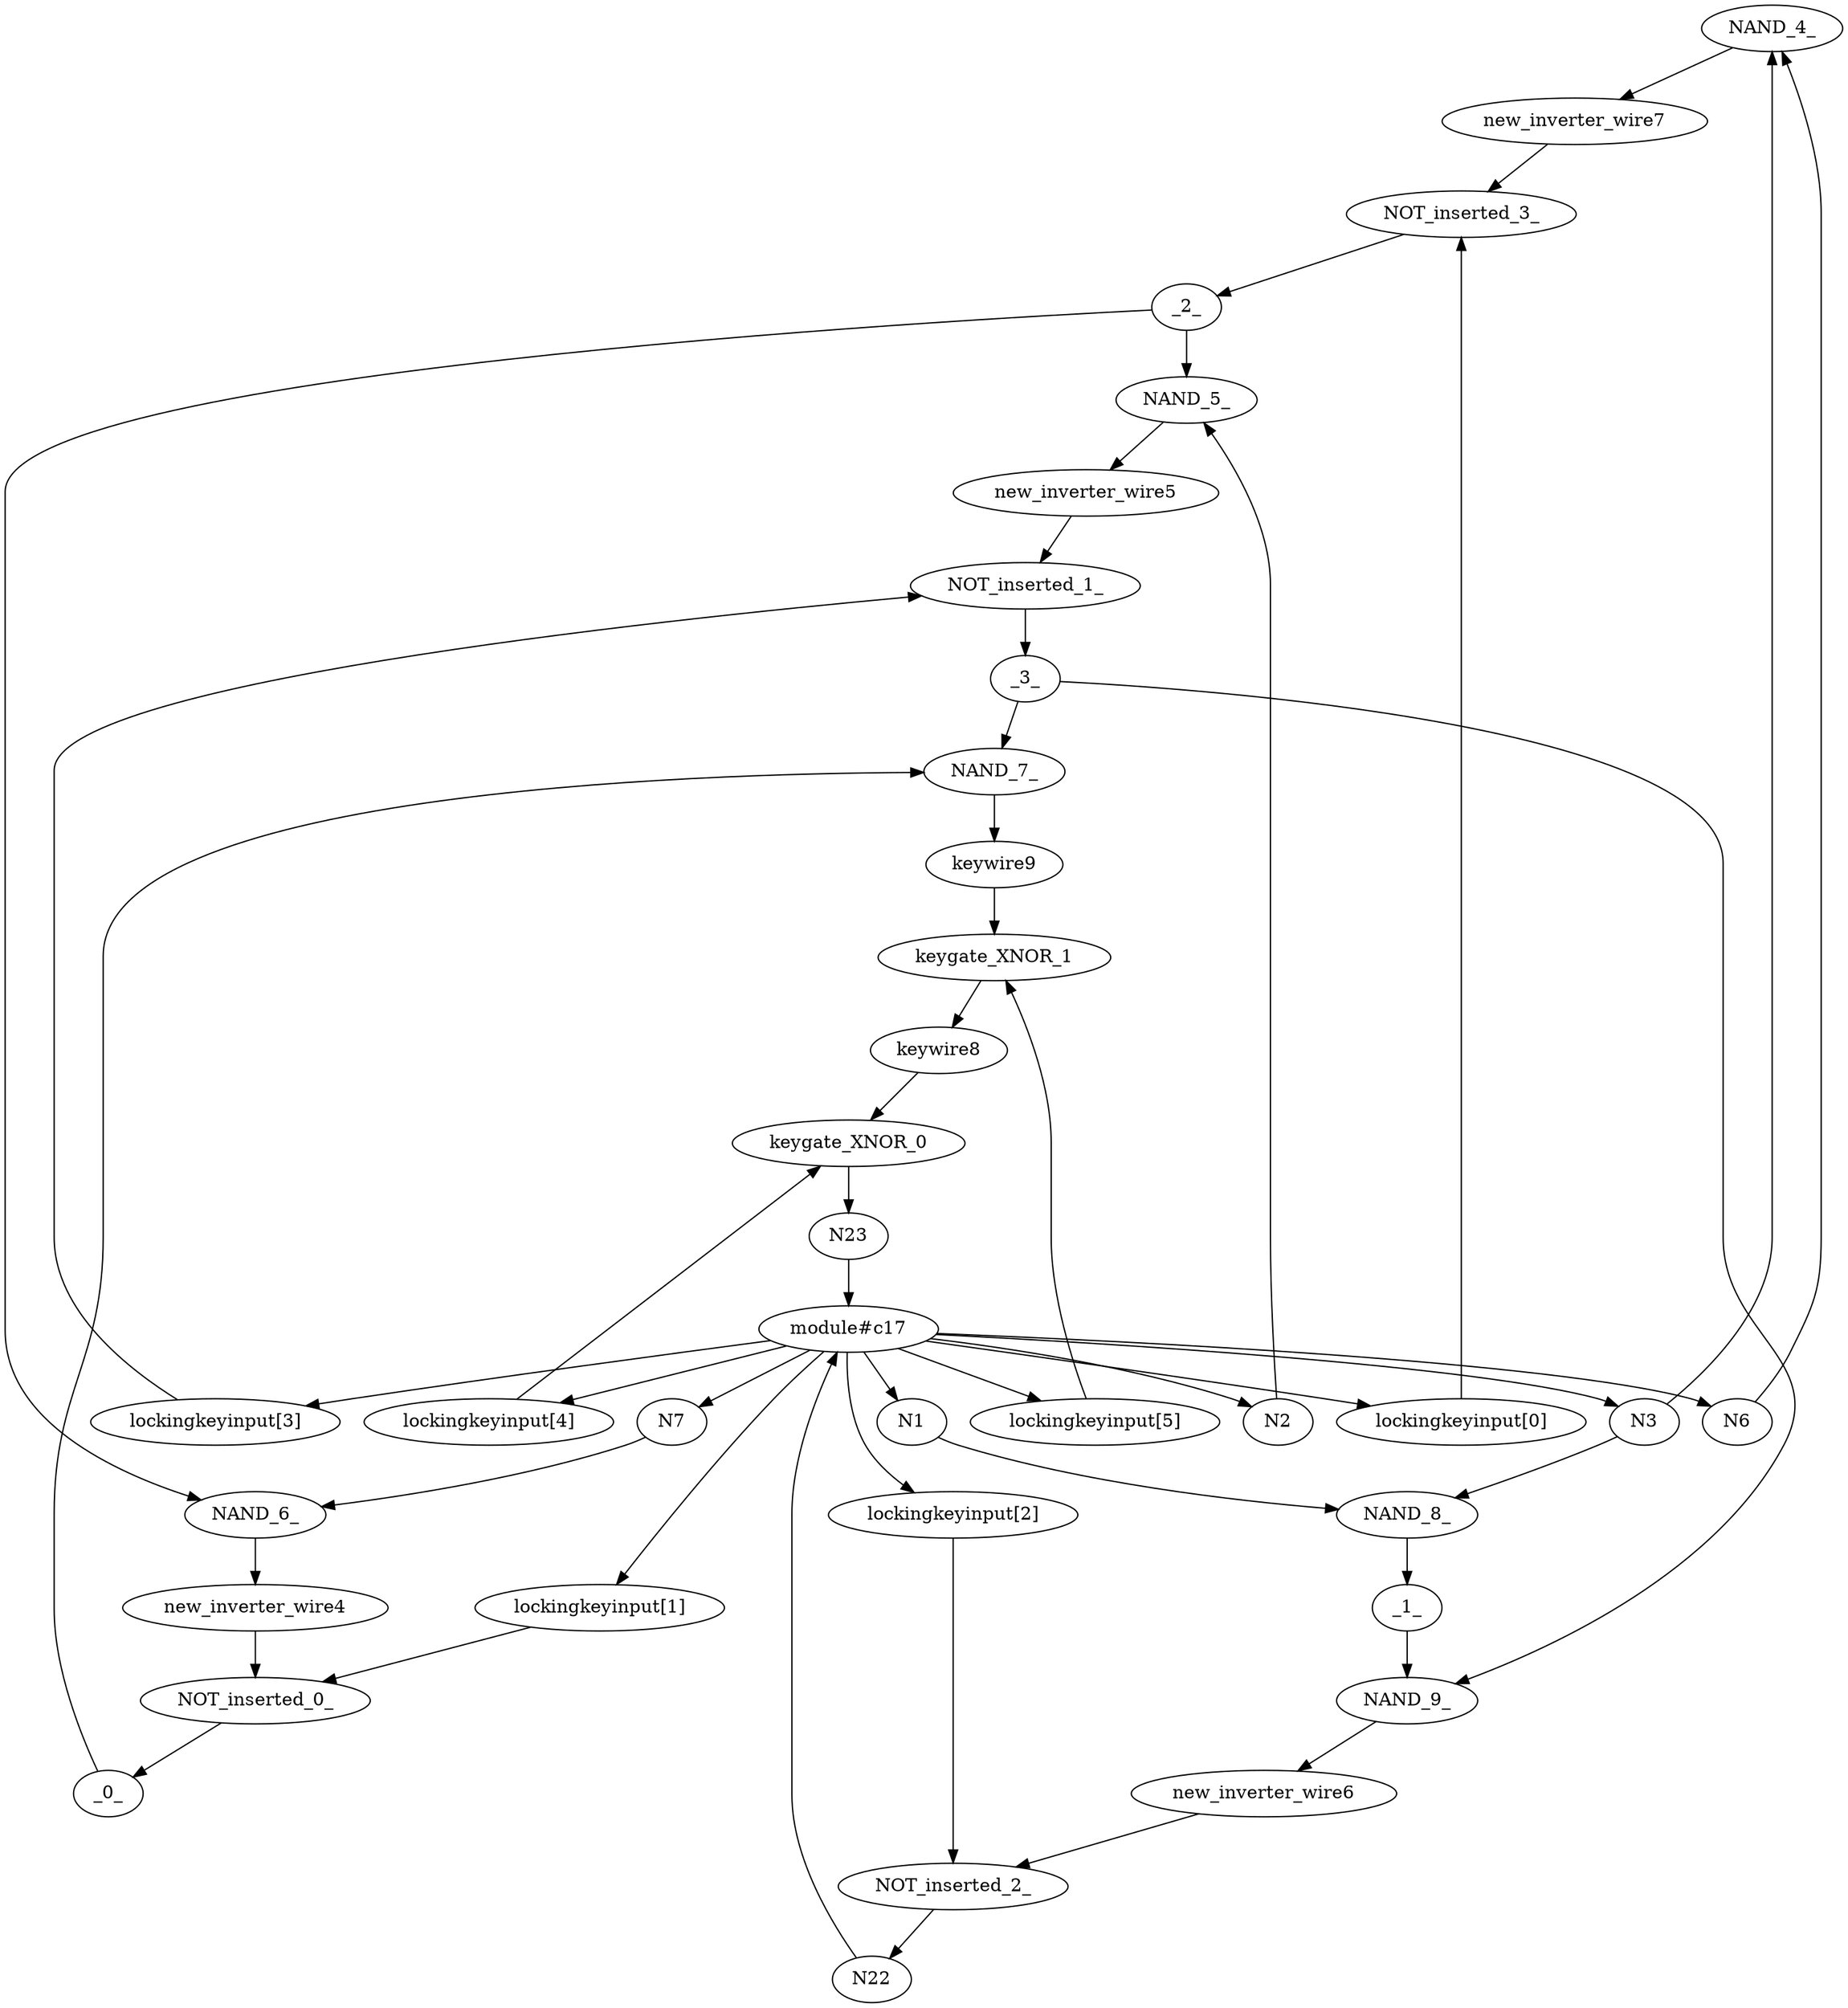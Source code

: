 strict digraph "" {
	NAND_4_	[logic=AND,
		type=gate];
	new_inverter_wire7	[port=new_inverter_wire7,
		type=wire];
	NAND_4_ -> new_inverter_wire7;
	_2_	[port=_2_,
		type=wire];
	NAND_5_	[logic=AND,
		type=gate];
	_2_ -> NAND_5_;
	NAND_6_	[logic=AND,
		type=gate];
	_2_ -> NAND_6_;
	N6	[port=N6,
		type=input];
	N6 -> NAND_4_;
	N3	[port=N3,
		type=input];
	N3 -> NAND_4_;
	NAND_8_	[logic=NAND,
		type=gate];
	N3 -> NAND_8_;
	new_inverter_wire5	[port=new_inverter_wire5,
		type=wire];
	NAND_5_ -> new_inverter_wire5;
	_3_	[port=_3_,
		type=wire];
	NAND_7_	[logic=NAND,
		type=gate];
	_3_ -> NAND_7_;
	NAND_9_	[logic=AND,
		type=gate];
	_3_ -> NAND_9_;
	N2	[port=N2,
		type=input];
	N2 -> NAND_5_;
	new_inverter_wire4	[port=new_inverter_wire4,
		type=wire];
	NAND_6_ -> new_inverter_wire4;
	_0_	[port=_0_,
		type=wire];
	_0_ -> NAND_7_;
	N7	[port=N7,
		type=input];
	N7 -> NAND_6_;
	keywire9	[port=keywire9,
		type=wire];
	NAND_7_ -> keywire9;
	N23	[type=output];
	"module#c17"	[type=module];
	N23 -> "module#c17";
	_1_	[port=_1_,
		type=wire];
	NAND_8_ -> _1_;
	_1_ -> NAND_9_;
	N1	[port=N1,
		type=input];
	N1 -> NAND_8_;
	new_inverter_wire6	[port=new_inverter_wire6,
		type=wire];
	NAND_9_ -> new_inverter_wire6;
	N22	[type=output];
	N22 -> "module#c17";
	"module#c17" -> N6;
	"module#c17" -> N3;
	"module#c17" -> N2;
	"module#c17" -> N7;
	"module#c17" -> N1;
	"lockingkeyinput[0]"	[port=lockingkeyinput,
		type=input];
	"module#c17" -> "lockingkeyinput[0]";
	"lockingkeyinput[1]"	[port=lockingkeyinput,
		type=input];
	"module#c17" -> "lockingkeyinput[1]";
	"lockingkeyinput[2]"	[port=lockingkeyinput,
		type=input];
	"module#c17" -> "lockingkeyinput[2]";
	"lockingkeyinput[3]"	[port=lockingkeyinput,
		type=input];
	"module#c17" -> "lockingkeyinput[3]";
	"lockingkeyinput[4]"	[port=lockingkeyinput,
		type=input];
	"module#c17" -> "lockingkeyinput[4]";
	"lockingkeyinput[5]"	[port=lockingkeyinput,
		type=input];
	"module#c17" -> "lockingkeyinput[5]";
	NOT_inserted_0_	[logic=XOR,
		type=gate];
	new_inverter_wire4 -> NOT_inserted_0_;
	NOT_inserted_0_ -> _0_;
	NOT_inserted_1_	[logic=XOR,
		type=gate];
	new_inverter_wire5 -> NOT_inserted_1_;
	NOT_inserted_1_ -> _3_;
	NOT_inserted_2_	[logic=XNOR,
		type=gate];
	new_inverter_wire6 -> NOT_inserted_2_;
	NOT_inserted_2_ -> N22;
	NOT_inserted_3_	[logic=XNOR,
		type=gate];
	new_inverter_wire7 -> NOT_inserted_3_;
	NOT_inserted_3_ -> _2_;
	"lockingkeyinput[0]" -> NOT_inserted_3_;
	"lockingkeyinput[1]" -> NOT_inserted_0_;
	"lockingkeyinput[2]" -> NOT_inserted_2_;
	"lockingkeyinput[3]" -> NOT_inserted_1_;
	keywire8	[port=keywire8,
		type=wire];
	keywire8 -> keygate_XNOR_0;
	keygate_XNOR_0 -> N23;
	"lockingkeyinput[4]" -> keygate_XNOR_0;
	keywire9 -> keygate_XNOR_1;
	keygate_XNOR_1 -> keywire8;
	"lockingkeyinput[5]" -> keygate_XNOR_1;
}
